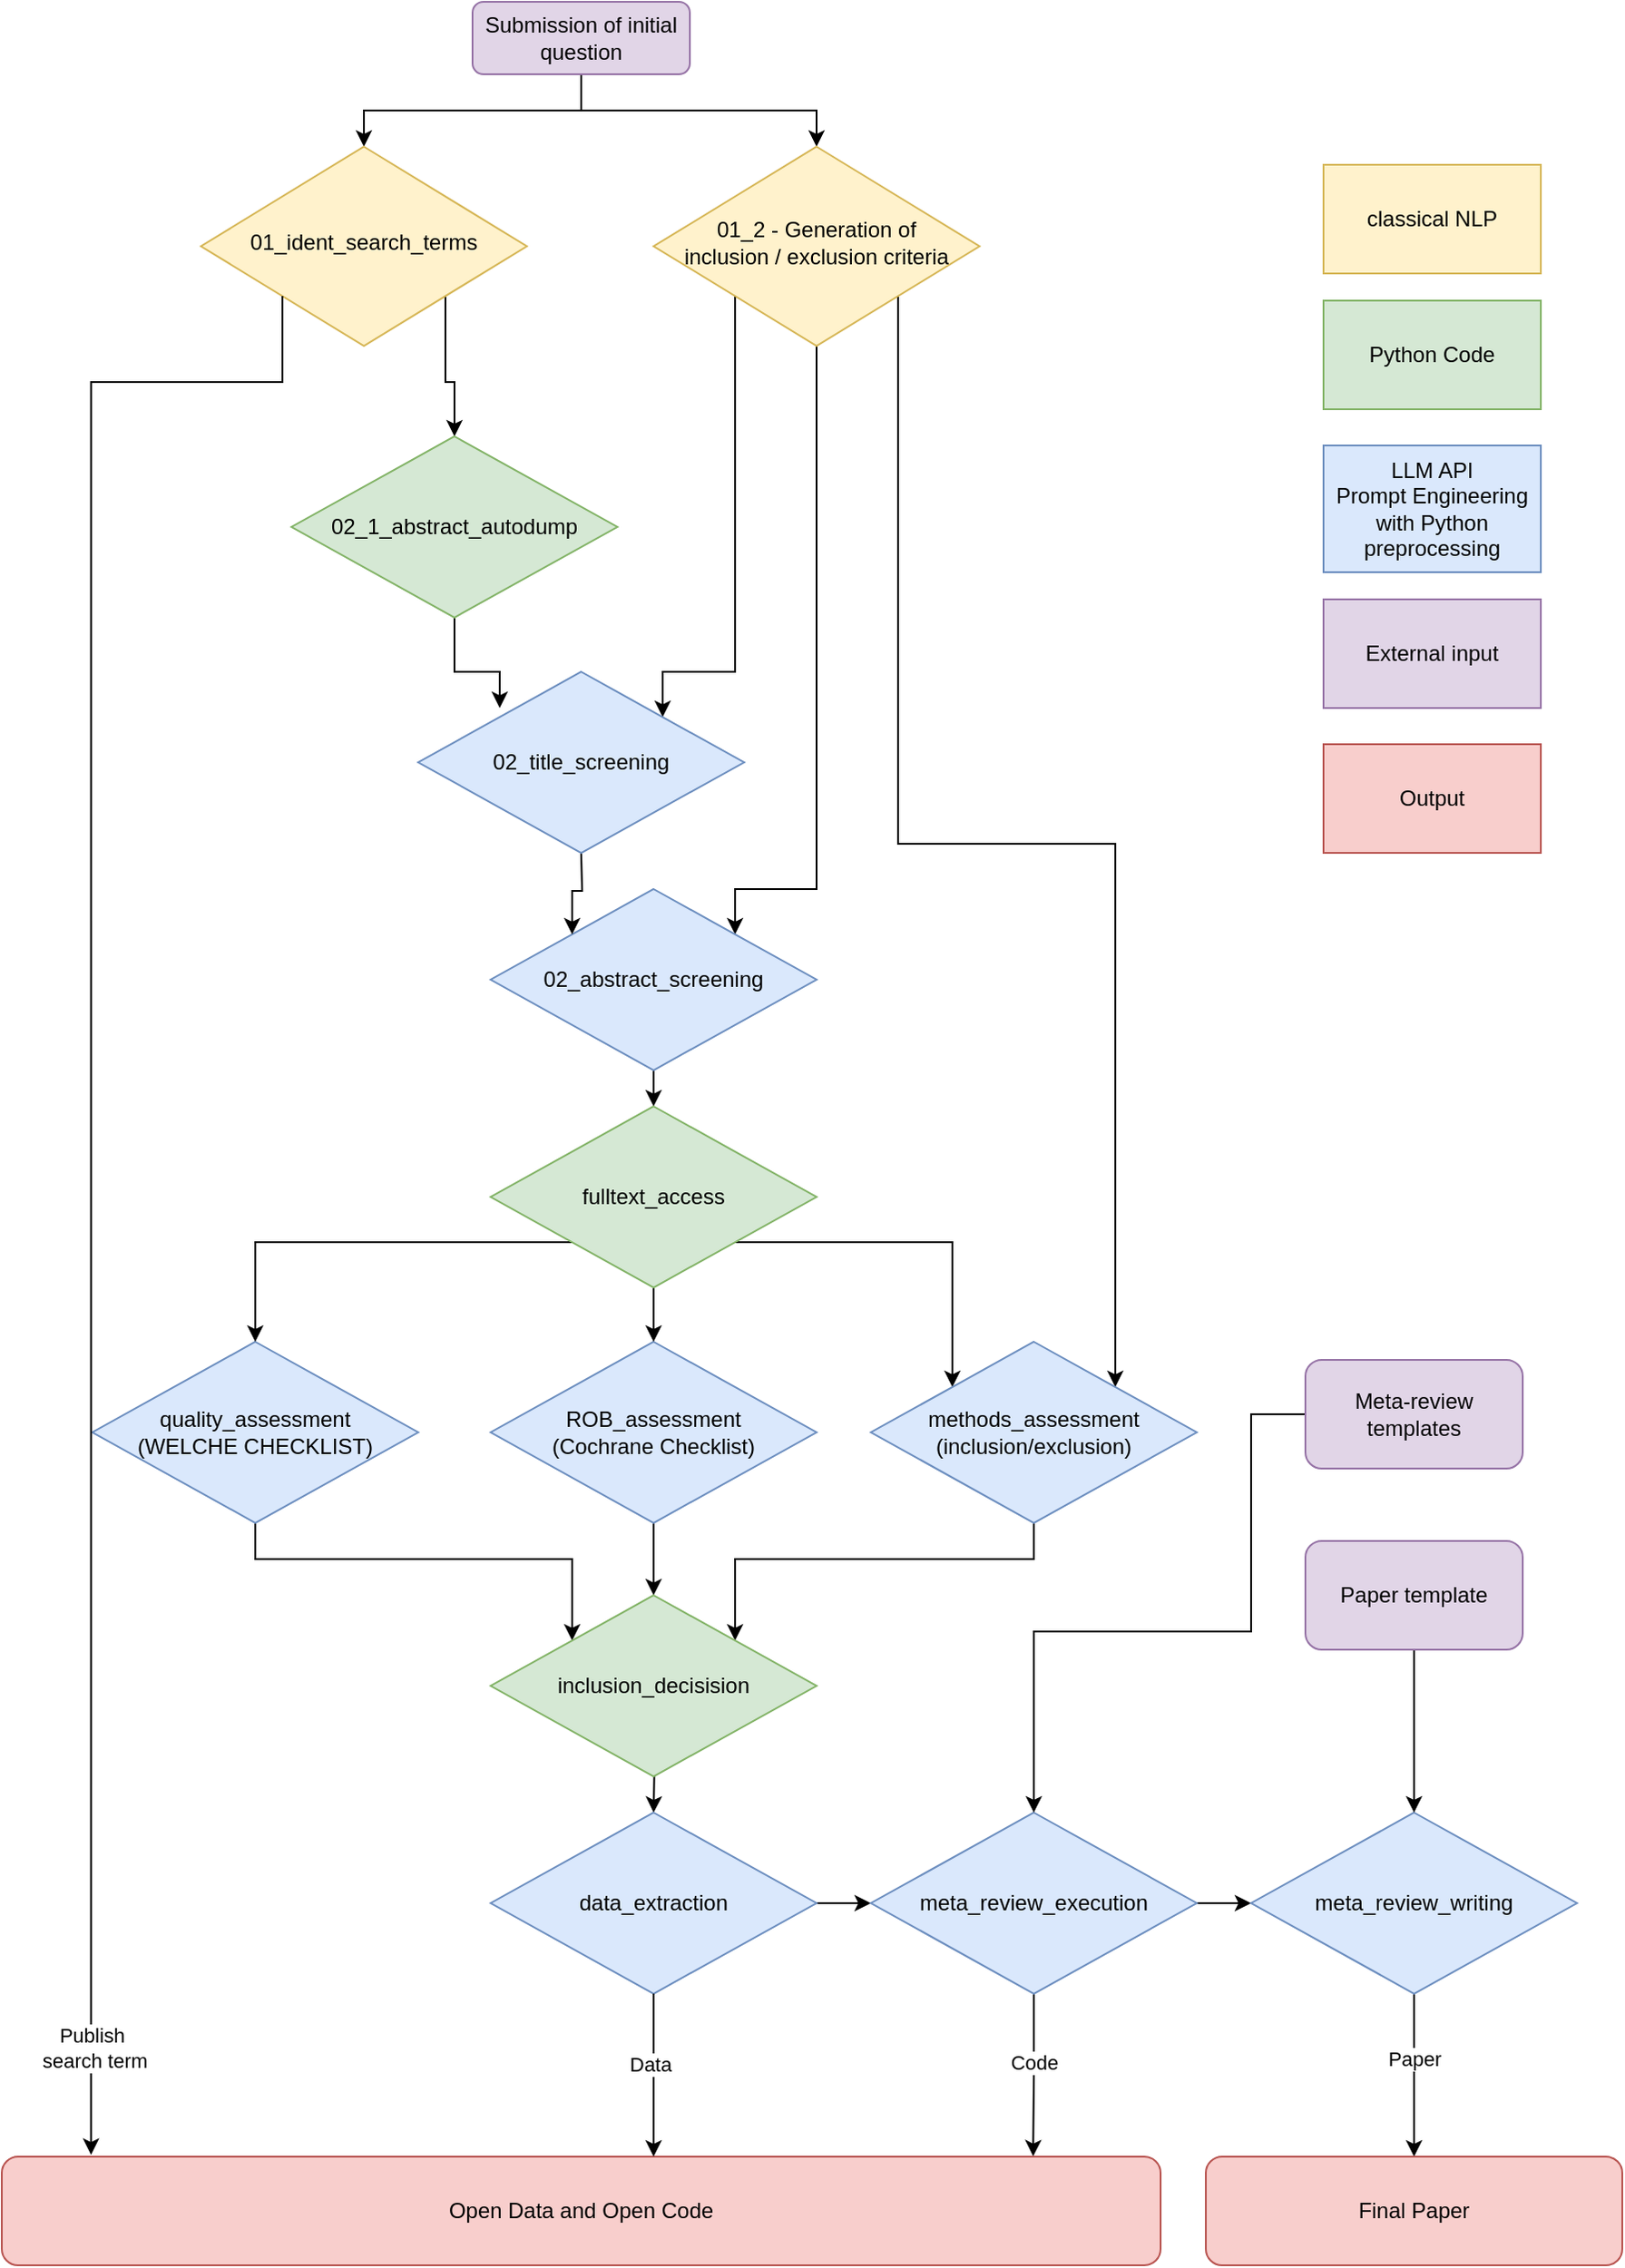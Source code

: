 <mxfile version="22.1.2" type="device">
  <diagram id="C5RBs43oDa-KdzZeNtuy" name="Page-1">
    <mxGraphModel dx="3417" dy="1515" grid="1" gridSize="10" guides="1" tooltips="1" connect="1" arrows="1" fold="1" page="1" pageScale="1" pageWidth="827" pageHeight="1169" math="0" shadow="0">
      <root>
        <mxCell id="WIyWlLk6GJQsqaUBKTNV-0" />
        <mxCell id="WIyWlLk6GJQsqaUBKTNV-1" parent="WIyWlLk6GJQsqaUBKTNV-0" />
        <mxCell id="7PSN6oOn31Voh3faXzmX-0" style="edgeStyle=orthogonalEdgeStyle;rounded=0;orthogonalLoop=1;jettySize=auto;html=1;exitX=0.5;exitY=1;exitDx=0;exitDy=0;" edge="1" parent="WIyWlLk6GJQsqaUBKTNV-1" source="WIyWlLk6GJQsqaUBKTNV-3" target="WIyWlLk6GJQsqaUBKTNV-6">
          <mxGeometry relative="1" as="geometry" />
        </mxCell>
        <mxCell id="7PSN6oOn31Voh3faXzmX-3" style="edgeStyle=orthogonalEdgeStyle;rounded=0;orthogonalLoop=1;jettySize=auto;html=1;exitX=0.5;exitY=1;exitDx=0;exitDy=0;entryX=0.5;entryY=0;entryDx=0;entryDy=0;" edge="1" parent="WIyWlLk6GJQsqaUBKTNV-1" source="WIyWlLk6GJQsqaUBKTNV-3" target="7PSN6oOn31Voh3faXzmX-2">
          <mxGeometry relative="1" as="geometry" />
        </mxCell>
        <mxCell id="WIyWlLk6GJQsqaUBKTNV-3" value="Submission of initial question" style="rounded=1;whiteSpace=wrap;html=1;fontSize=12;glass=0;strokeWidth=1;shadow=0;fillColor=#e1d5e7;strokeColor=#9673a6;" parent="WIyWlLk6GJQsqaUBKTNV-1" vertex="1">
          <mxGeometry x="160" y="30" width="120" height="40" as="geometry" />
        </mxCell>
        <mxCell id="7PSN6oOn31Voh3faXzmX-156" style="edgeStyle=orthogonalEdgeStyle;rounded=0;orthogonalLoop=1;jettySize=auto;html=1;exitX=1;exitY=1;exitDx=0;exitDy=0;entryX=0.5;entryY=0;entryDx=0;entryDy=0;" edge="1" parent="WIyWlLk6GJQsqaUBKTNV-1" source="WIyWlLk6GJQsqaUBKTNV-6" target="7PSN6oOn31Voh3faXzmX-4">
          <mxGeometry relative="1" as="geometry">
            <Array as="points">
              <mxPoint x="145" y="240" />
              <mxPoint x="150" y="240" />
            </Array>
          </mxGeometry>
        </mxCell>
        <mxCell id="WIyWlLk6GJQsqaUBKTNV-6" value="01_ident_search_terms" style="rhombus;whiteSpace=wrap;html=1;shadow=0;fontFamily=Helvetica;fontSize=12;align=center;strokeWidth=1;spacing=6;spacingTop=-4;fillColor=#fff2cc;strokeColor=#d6b656;" parent="WIyWlLk6GJQsqaUBKTNV-1" vertex="1">
          <mxGeometry x="10" y="110" width="180" height="110" as="geometry" />
        </mxCell>
        <mxCell id="7PSN6oOn31Voh3faXzmX-107" style="edgeStyle=orthogonalEdgeStyle;rounded=0;orthogonalLoop=1;jettySize=auto;html=1;exitX=0;exitY=1;exitDx=0;exitDy=0;entryX=1;entryY=0;entryDx=0;entryDy=0;" edge="1" parent="WIyWlLk6GJQsqaUBKTNV-1" source="7PSN6oOn31Voh3faXzmX-2" target="7PSN6oOn31Voh3faXzmX-103">
          <mxGeometry relative="1" as="geometry">
            <Array as="points">
              <mxPoint x="305" y="400" />
              <mxPoint x="265" y="400" />
            </Array>
          </mxGeometry>
        </mxCell>
        <mxCell id="7PSN6oOn31Voh3faXzmX-110" style="edgeStyle=orthogonalEdgeStyle;rounded=0;orthogonalLoop=1;jettySize=auto;html=1;exitX=0.5;exitY=1;exitDx=0;exitDy=0;entryX=1;entryY=0;entryDx=0;entryDy=0;" edge="1" parent="WIyWlLk6GJQsqaUBKTNV-1" source="7PSN6oOn31Voh3faXzmX-2" target="7PSN6oOn31Voh3faXzmX-6">
          <mxGeometry relative="1" as="geometry">
            <Array as="points">
              <mxPoint x="350" y="520" />
              <mxPoint x="305" y="520" />
            </Array>
          </mxGeometry>
        </mxCell>
        <mxCell id="7PSN6oOn31Voh3faXzmX-117" style="edgeStyle=orthogonalEdgeStyle;rounded=0;orthogonalLoop=1;jettySize=auto;html=1;exitX=1;exitY=1;exitDx=0;exitDy=0;entryX=1;entryY=0;entryDx=0;entryDy=0;" edge="1" parent="WIyWlLk6GJQsqaUBKTNV-1" source="7PSN6oOn31Voh3faXzmX-2" target="7PSN6oOn31Voh3faXzmX-16">
          <mxGeometry relative="1" as="geometry" />
        </mxCell>
        <mxCell id="7PSN6oOn31Voh3faXzmX-2" value="01_2 - Generation of &lt;br&gt;inclusion / exclusion criteria" style="rhombus;whiteSpace=wrap;html=1;shadow=0;fontFamily=Helvetica;fontSize=12;align=center;strokeWidth=1;spacing=6;spacingTop=-4;fillColor=#fff2cc;strokeColor=#d6b656;" vertex="1" parent="WIyWlLk6GJQsqaUBKTNV-1">
          <mxGeometry x="260" y="110" width="180" height="110" as="geometry" />
        </mxCell>
        <mxCell id="7PSN6oOn31Voh3faXzmX-7" style="edgeStyle=orthogonalEdgeStyle;rounded=0;orthogonalLoop=1;jettySize=auto;html=1;exitX=0.5;exitY=1;exitDx=0;exitDy=0;entryX=0.25;entryY=0.2;entryDx=0;entryDy=0;entryPerimeter=0;" edge="1" parent="WIyWlLk6GJQsqaUBKTNV-1" source="7PSN6oOn31Voh3faXzmX-4" target="7PSN6oOn31Voh3faXzmX-103">
          <mxGeometry relative="1" as="geometry">
            <Array as="points">
              <mxPoint x="150" y="400" />
              <mxPoint x="175" y="400" />
            </Array>
          </mxGeometry>
        </mxCell>
        <mxCell id="7PSN6oOn31Voh3faXzmX-4" value="02_1_abstract_autodump" style="rhombus;whiteSpace=wrap;html=1;fillColor=#d5e8d4;strokeColor=#82b366;" vertex="1" parent="WIyWlLk6GJQsqaUBKTNV-1">
          <mxGeometry x="60" y="270" width="180" height="100" as="geometry" />
        </mxCell>
        <mxCell id="7PSN6oOn31Voh3faXzmX-109" style="edgeStyle=orthogonalEdgeStyle;rounded=0;orthogonalLoop=1;jettySize=auto;html=1;exitX=0.5;exitY=1;exitDx=0;exitDy=0;entryX=0.5;entryY=0;entryDx=0;entryDy=0;" edge="1" parent="WIyWlLk6GJQsqaUBKTNV-1" source="7PSN6oOn31Voh3faXzmX-6" target="7PSN6oOn31Voh3faXzmX-108">
          <mxGeometry relative="1" as="geometry" />
        </mxCell>
        <mxCell id="7PSN6oOn31Voh3faXzmX-6" value="02_abstract_screening" style="rhombus;whiteSpace=wrap;html=1;fillColor=#dae8fc;strokeColor=#6c8ebf;" vertex="1" parent="WIyWlLk6GJQsqaUBKTNV-1">
          <mxGeometry x="170" y="520" width="180" height="100" as="geometry" />
        </mxCell>
        <mxCell id="7PSN6oOn31Voh3faXzmX-127" style="edgeStyle=orthogonalEdgeStyle;rounded=0;orthogonalLoop=1;jettySize=auto;html=1;exitX=0.5;exitY=1;exitDx=0;exitDy=0;entryX=0;entryY=0;entryDx=0;entryDy=0;" edge="1" parent="WIyWlLk6GJQsqaUBKTNV-1" source="7PSN6oOn31Voh3faXzmX-9" target="7PSN6oOn31Voh3faXzmX-174">
          <mxGeometry relative="1" as="geometry">
            <mxPoint x="230.0" y="910" as="targetPoint" />
          </mxGeometry>
        </mxCell>
        <mxCell id="7PSN6oOn31Voh3faXzmX-9" value="quality_assessment &lt;br&gt;(WELCHE CHECKLIST)" style="rhombus;whiteSpace=wrap;html=1;fillColor=#dae8fc;strokeColor=#6c8ebf;" vertex="1" parent="WIyWlLk6GJQsqaUBKTNV-1">
          <mxGeometry x="-50" y="770" width="180" height="100" as="geometry" />
        </mxCell>
        <mxCell id="7PSN6oOn31Voh3faXzmX-124" style="edgeStyle=orthogonalEdgeStyle;rounded=0;orthogonalLoop=1;jettySize=auto;html=1;exitX=0.5;exitY=1;exitDx=0;exitDy=0;entryX=0.5;entryY=0;entryDx=0;entryDy=0;" edge="1" parent="WIyWlLk6GJQsqaUBKTNV-1" source="7PSN6oOn31Voh3faXzmX-15">
          <mxGeometry relative="1" as="geometry">
            <mxPoint x="260" y="910" as="targetPoint" />
          </mxGeometry>
        </mxCell>
        <mxCell id="7PSN6oOn31Voh3faXzmX-15" value="ROB_assessment &lt;br&gt;(Cochrane Checklist)" style="rhombus;whiteSpace=wrap;html=1;fillColor=#dae8fc;strokeColor=#6c8ebf;" vertex="1" parent="WIyWlLk6GJQsqaUBKTNV-1">
          <mxGeometry x="170" y="770" width="180" height="100" as="geometry" />
        </mxCell>
        <mxCell id="7PSN6oOn31Voh3faXzmX-142" style="edgeStyle=orthogonalEdgeStyle;rounded=0;orthogonalLoop=1;jettySize=auto;html=1;exitX=0.5;exitY=1;exitDx=0;exitDy=0;entryX=0;entryY=0;entryDx=0;entryDy=0;" edge="1" parent="WIyWlLk6GJQsqaUBKTNV-1" target="7PSN6oOn31Voh3faXzmX-6">
          <mxGeometry relative="1" as="geometry">
            <mxPoint x="220" y="500" as="sourcePoint" />
          </mxGeometry>
        </mxCell>
        <mxCell id="7PSN6oOn31Voh3faXzmX-103" value="02_title_screening" style="rhombus;whiteSpace=wrap;html=1;fillColor=#dae8fc;strokeColor=#6c8ebf;" vertex="1" parent="WIyWlLk6GJQsqaUBKTNV-1">
          <mxGeometry x="130" y="400" width="180" height="100" as="geometry" />
        </mxCell>
        <mxCell id="7PSN6oOn31Voh3faXzmX-114" style="edgeStyle=orthogonalEdgeStyle;rounded=0;orthogonalLoop=1;jettySize=auto;html=1;exitX=0;exitY=1;exitDx=0;exitDy=0;entryX=0.5;entryY=0;entryDx=0;entryDy=0;" edge="1" parent="WIyWlLk6GJQsqaUBKTNV-1" source="7PSN6oOn31Voh3faXzmX-108" target="7PSN6oOn31Voh3faXzmX-9">
          <mxGeometry relative="1" as="geometry" />
        </mxCell>
        <mxCell id="7PSN6oOn31Voh3faXzmX-115" style="edgeStyle=orthogonalEdgeStyle;rounded=0;orthogonalLoop=1;jettySize=auto;html=1;exitX=0.5;exitY=1;exitDx=0;exitDy=0;entryX=0.5;entryY=0;entryDx=0;entryDy=0;" edge="1" parent="WIyWlLk6GJQsqaUBKTNV-1" source="7PSN6oOn31Voh3faXzmX-108" target="7PSN6oOn31Voh3faXzmX-15">
          <mxGeometry relative="1" as="geometry" />
        </mxCell>
        <mxCell id="7PSN6oOn31Voh3faXzmX-121" style="edgeStyle=orthogonalEdgeStyle;rounded=0;orthogonalLoop=1;jettySize=auto;html=1;exitX=1;exitY=1;exitDx=0;exitDy=0;entryX=0;entryY=0;entryDx=0;entryDy=0;" edge="1" parent="WIyWlLk6GJQsqaUBKTNV-1" source="7PSN6oOn31Voh3faXzmX-108" target="7PSN6oOn31Voh3faXzmX-16">
          <mxGeometry relative="1" as="geometry" />
        </mxCell>
        <mxCell id="7PSN6oOn31Voh3faXzmX-108" value="fulltext_access" style="rhombus;whiteSpace=wrap;html=1;fillColor=#d5e8d4;strokeColor=#82b366;" vertex="1" parent="WIyWlLk6GJQsqaUBKTNV-1">
          <mxGeometry x="170" y="640" width="180" height="100" as="geometry" />
        </mxCell>
        <mxCell id="7PSN6oOn31Voh3faXzmX-125" style="edgeStyle=orthogonalEdgeStyle;rounded=0;orthogonalLoop=1;jettySize=auto;html=1;exitX=0.5;exitY=1;exitDx=0;exitDy=0;entryX=1;entryY=0;entryDx=0;entryDy=0;" edge="1" parent="WIyWlLk6GJQsqaUBKTNV-1" source="7PSN6oOn31Voh3faXzmX-16" target="7PSN6oOn31Voh3faXzmX-174">
          <mxGeometry relative="1" as="geometry">
            <mxPoint x="290" y="910" as="targetPoint" />
          </mxGeometry>
        </mxCell>
        <mxCell id="7PSN6oOn31Voh3faXzmX-16" value="methods_assessment&lt;br&gt;(inclusion/exclusion)" style="rhombus;whiteSpace=wrap;html=1;fillColor=#dae8fc;strokeColor=#6c8ebf;" vertex="1" parent="WIyWlLk6GJQsqaUBKTNV-1">
          <mxGeometry x="380" y="770" width="180" height="100" as="geometry" />
        </mxCell>
        <mxCell id="7PSN6oOn31Voh3faXzmX-129" style="edgeStyle=orthogonalEdgeStyle;rounded=0;orthogonalLoop=1;jettySize=auto;html=1;exitX=0.5;exitY=1;exitDx=0;exitDy=0;entryX=0.5;entryY=0;entryDx=0;entryDy=0;" edge="1" parent="WIyWlLk6GJQsqaUBKTNV-1" target="7PSN6oOn31Voh3faXzmX-128">
          <mxGeometry relative="1" as="geometry">
            <mxPoint x="260" y="970" as="sourcePoint" />
          </mxGeometry>
        </mxCell>
        <mxCell id="7PSN6oOn31Voh3faXzmX-132" style="edgeStyle=orthogonalEdgeStyle;rounded=0;orthogonalLoop=1;jettySize=auto;html=1;exitX=1;exitY=0.5;exitDx=0;exitDy=0;entryX=0;entryY=0.5;entryDx=0;entryDy=0;" edge="1" parent="WIyWlLk6GJQsqaUBKTNV-1" source="7PSN6oOn31Voh3faXzmX-128" target="7PSN6oOn31Voh3faXzmX-131">
          <mxGeometry relative="1" as="geometry" />
        </mxCell>
        <mxCell id="7PSN6oOn31Voh3faXzmX-128" value="data_extraction" style="rhombus;whiteSpace=wrap;html=1;fillColor=#dae8fc;strokeColor=#6c8ebf;" vertex="1" parent="WIyWlLk6GJQsqaUBKTNV-1">
          <mxGeometry x="170" y="1030" width="180" height="100" as="geometry" />
        </mxCell>
        <mxCell id="7PSN6oOn31Voh3faXzmX-134" style="edgeStyle=orthogonalEdgeStyle;rounded=0;orthogonalLoop=1;jettySize=auto;html=1;exitX=1;exitY=0.5;exitDx=0;exitDy=0;entryX=0;entryY=0.5;entryDx=0;entryDy=0;" edge="1" parent="WIyWlLk6GJQsqaUBKTNV-1" source="7PSN6oOn31Voh3faXzmX-131" target="7PSN6oOn31Voh3faXzmX-133">
          <mxGeometry relative="1" as="geometry" />
        </mxCell>
        <mxCell id="7PSN6oOn31Voh3faXzmX-159" style="edgeStyle=orthogonalEdgeStyle;rounded=0;orthogonalLoop=1;jettySize=auto;html=1;exitX=0.5;exitY=1;exitDx=0;exitDy=0;entryX=0.89;entryY=-0.003;entryDx=0;entryDy=0;entryPerimeter=0;" edge="1" parent="WIyWlLk6GJQsqaUBKTNV-1" source="7PSN6oOn31Voh3faXzmX-131" target="7PSN6oOn31Voh3faXzmX-145">
          <mxGeometry relative="1" as="geometry">
            <mxPoint x="471" y="1210" as="targetPoint" />
          </mxGeometry>
        </mxCell>
        <mxCell id="7PSN6oOn31Voh3faXzmX-160" value="Code" style="edgeLabel;html=1;align=center;verticalAlign=middle;resizable=0;points=[];" vertex="1" connectable="0" parent="7PSN6oOn31Voh3faXzmX-159">
          <mxGeometry x="-0.157" relative="1" as="geometry">
            <mxPoint as="offset" />
          </mxGeometry>
        </mxCell>
        <mxCell id="7PSN6oOn31Voh3faXzmX-131" value="meta_review_execution" style="rhombus;whiteSpace=wrap;html=1;fillColor=#dae8fc;strokeColor=#6c8ebf;" vertex="1" parent="WIyWlLk6GJQsqaUBKTNV-1">
          <mxGeometry x="380" y="1030" width="180" height="100" as="geometry" />
        </mxCell>
        <mxCell id="7PSN6oOn31Voh3faXzmX-141" style="edgeStyle=orthogonalEdgeStyle;rounded=0;orthogonalLoop=1;jettySize=auto;html=1;exitX=0.5;exitY=1;exitDx=0;exitDy=0;entryX=0.5;entryY=0;entryDx=0;entryDy=0;" edge="1" parent="WIyWlLk6GJQsqaUBKTNV-1" source="7PSN6oOn31Voh3faXzmX-133" target="7PSN6oOn31Voh3faXzmX-139">
          <mxGeometry relative="1" as="geometry" />
        </mxCell>
        <mxCell id="7PSN6oOn31Voh3faXzmX-167" value="Paper" style="edgeLabel;html=1;align=center;verticalAlign=middle;resizable=0;points=[];" vertex="1" connectable="0" parent="7PSN6oOn31Voh3faXzmX-141">
          <mxGeometry x="-0.214" relative="1" as="geometry">
            <mxPoint as="offset" />
          </mxGeometry>
        </mxCell>
        <mxCell id="7PSN6oOn31Voh3faXzmX-133" value="meta_review_writing" style="rhombus;whiteSpace=wrap;html=1;fillColor=#dae8fc;strokeColor=#6c8ebf;" vertex="1" parent="WIyWlLk6GJQsqaUBKTNV-1">
          <mxGeometry x="590" y="1030" width="180" height="100" as="geometry" />
        </mxCell>
        <mxCell id="7PSN6oOn31Voh3faXzmX-137" style="edgeStyle=orthogonalEdgeStyle;rounded=0;orthogonalLoop=1;jettySize=auto;html=1;exitX=0;exitY=0.5;exitDx=0;exitDy=0;entryX=0.5;entryY=0;entryDx=0;entryDy=0;" edge="1" parent="WIyWlLk6GJQsqaUBKTNV-1" source="7PSN6oOn31Voh3faXzmX-135" target="7PSN6oOn31Voh3faXzmX-131">
          <mxGeometry relative="1" as="geometry">
            <Array as="points">
              <mxPoint x="590" y="810" />
              <mxPoint x="590" y="930" />
              <mxPoint x="470" y="930" />
            </Array>
          </mxGeometry>
        </mxCell>
        <mxCell id="7PSN6oOn31Voh3faXzmX-135" value="Meta-review templates" style="rounded=1;whiteSpace=wrap;html=1;fillColor=#e1d5e7;strokeColor=#9673a6;" vertex="1" parent="WIyWlLk6GJQsqaUBKTNV-1">
          <mxGeometry x="620" y="780" width="120" height="60" as="geometry" />
        </mxCell>
        <mxCell id="7PSN6oOn31Voh3faXzmX-138" style="edgeStyle=orthogonalEdgeStyle;rounded=0;orthogonalLoop=1;jettySize=auto;html=1;" edge="1" parent="WIyWlLk6GJQsqaUBKTNV-1" source="7PSN6oOn31Voh3faXzmX-136" target="7PSN6oOn31Voh3faXzmX-133">
          <mxGeometry relative="1" as="geometry" />
        </mxCell>
        <mxCell id="7PSN6oOn31Voh3faXzmX-136" value="Paper template" style="rounded=1;whiteSpace=wrap;html=1;fillColor=#e1d5e7;strokeColor=#9673a6;" vertex="1" parent="WIyWlLk6GJQsqaUBKTNV-1">
          <mxGeometry x="620" y="880" width="120" height="60" as="geometry" />
        </mxCell>
        <mxCell id="7PSN6oOn31Voh3faXzmX-139" value="Final Paper" style="rounded=1;whiteSpace=wrap;html=1;fillColor=#f8cecc;strokeColor=#b85450;" vertex="1" parent="WIyWlLk6GJQsqaUBKTNV-1">
          <mxGeometry x="565" y="1220" width="230" height="60" as="geometry" />
        </mxCell>
        <mxCell id="7PSN6oOn31Voh3faXzmX-145" value="Open Data and Open Code" style="rounded=1;whiteSpace=wrap;html=1;fillColor=#f8cecc;strokeColor=#b85450;" vertex="1" parent="WIyWlLk6GJQsqaUBKTNV-1">
          <mxGeometry x="-100" y="1220" width="640" height="60" as="geometry" />
        </mxCell>
        <mxCell id="7PSN6oOn31Voh3faXzmX-148" style="edgeStyle=orthogonalEdgeStyle;rounded=0;orthogonalLoop=1;jettySize=auto;html=1;exitX=0.5;exitY=1;exitDx=0;exitDy=0;" edge="1" parent="WIyWlLk6GJQsqaUBKTNV-1" source="7PSN6oOn31Voh3faXzmX-128">
          <mxGeometry relative="1" as="geometry">
            <mxPoint x="260" y="1220" as="targetPoint" />
            <Array as="points">
              <mxPoint x="260" y="1220" />
            </Array>
          </mxGeometry>
        </mxCell>
        <mxCell id="7PSN6oOn31Voh3faXzmX-149" value="Data" style="edgeLabel;html=1;align=center;verticalAlign=middle;resizable=0;points=[];" vertex="1" connectable="0" parent="7PSN6oOn31Voh3faXzmX-148">
          <mxGeometry x="-0.13" y="-2" relative="1" as="geometry">
            <mxPoint as="offset" />
          </mxGeometry>
        </mxCell>
        <mxCell id="7PSN6oOn31Voh3faXzmX-165" style="edgeStyle=orthogonalEdgeStyle;rounded=0;orthogonalLoop=1;jettySize=auto;html=1;exitX=0;exitY=1;exitDx=0;exitDy=0;entryX=0.077;entryY=-0.017;entryDx=0;entryDy=0;entryPerimeter=0;" edge="1" parent="WIyWlLk6GJQsqaUBKTNV-1" source="WIyWlLk6GJQsqaUBKTNV-6" target="7PSN6oOn31Voh3faXzmX-145">
          <mxGeometry relative="1" as="geometry">
            <mxPoint x="-50" y="1179" as="targetPoint" />
            <Array as="points">
              <mxPoint x="55" y="240" />
              <mxPoint x="-51" y="240" />
            </Array>
          </mxGeometry>
        </mxCell>
        <mxCell id="7PSN6oOn31Voh3faXzmX-166" value="Publish&amp;nbsp;&lt;br&gt;search term" style="edgeLabel;html=1;align=center;verticalAlign=middle;resizable=0;points=[];" vertex="1" connectable="0" parent="7PSN6oOn31Voh3faXzmX-165">
          <mxGeometry x="-0.592" y="4" relative="1" as="geometry">
            <mxPoint x="-3" y="842" as="offset" />
          </mxGeometry>
        </mxCell>
        <mxCell id="7PSN6oOn31Voh3faXzmX-170" value="classical NLP" style="rounded=0;whiteSpace=wrap;html=1;fillColor=#fff2cc;strokeColor=#d6b656;" vertex="1" parent="WIyWlLk6GJQsqaUBKTNV-1">
          <mxGeometry x="630" y="120" width="120" height="60" as="geometry" />
        </mxCell>
        <mxCell id="7PSN6oOn31Voh3faXzmX-171" value="Python Code" style="rounded=0;whiteSpace=wrap;html=1;fillColor=#d5e8d4;strokeColor=#82b366;" vertex="1" parent="WIyWlLk6GJQsqaUBKTNV-1">
          <mxGeometry x="630" y="195" width="120" height="60" as="geometry" />
        </mxCell>
        <mxCell id="7PSN6oOn31Voh3faXzmX-173" value="LLM API&lt;br&gt;Prompt Engineering with Python preprocessing" style="rounded=0;whiteSpace=wrap;html=1;fillColor=#dae8fc;strokeColor=#6c8ebf;" vertex="1" parent="WIyWlLk6GJQsqaUBKTNV-1">
          <mxGeometry x="630" y="275" width="120" height="70" as="geometry" />
        </mxCell>
        <mxCell id="7PSN6oOn31Voh3faXzmX-174" value="inclusion_decisision" style="rhombus;whiteSpace=wrap;html=1;fillColor=#d5e8d4;strokeColor=#82b366;" vertex="1" parent="WIyWlLk6GJQsqaUBKTNV-1">
          <mxGeometry x="170" y="910" width="180" height="100" as="geometry" />
        </mxCell>
        <mxCell id="7PSN6oOn31Voh3faXzmX-176" value="External input" style="rounded=0;whiteSpace=wrap;html=1;fillColor=#e1d5e7;strokeColor=#9673a6;" vertex="1" parent="WIyWlLk6GJQsqaUBKTNV-1">
          <mxGeometry x="630" y="360" width="120" height="60" as="geometry" />
        </mxCell>
        <mxCell id="7PSN6oOn31Voh3faXzmX-177" value="Output" style="rounded=0;whiteSpace=wrap;html=1;fillColor=#f8cecc;strokeColor=#b85450;" vertex="1" parent="WIyWlLk6GJQsqaUBKTNV-1">
          <mxGeometry x="630" y="440" width="120" height="60" as="geometry" />
        </mxCell>
      </root>
    </mxGraphModel>
  </diagram>
</mxfile>
